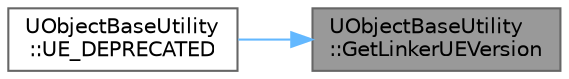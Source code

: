 digraph "UObjectBaseUtility::GetLinkerUEVersion"
{
 // INTERACTIVE_SVG=YES
 // LATEX_PDF_SIZE
  bgcolor="transparent";
  edge [fontname=Helvetica,fontsize=10,labelfontname=Helvetica,labelfontsize=10];
  node [fontname=Helvetica,fontsize=10,shape=box,height=0.2,width=0.4];
  rankdir="RL";
  Node1 [id="Node000001",label="UObjectBaseUtility\l::GetLinkerUEVersion",height=0.2,width=0.4,color="gray40", fillcolor="grey60", style="filled", fontcolor="black",tooltip="Returns the UE version of the linker for this object."];
  Node1 -> Node2 [id="edge1_Node000001_Node000002",dir="back",color="steelblue1",style="solid",tooltip=" "];
  Node2 [id="Node000002",label="UObjectBaseUtility\l::UE_DEPRECATED",height=0.2,width=0.4,color="grey40", fillcolor="white", style="filled",URL="$d6/d7b/classUObjectBaseUtility.html#a124cfffe1b0d011fa546e564f9fa4489",tooltip=" "];
}
